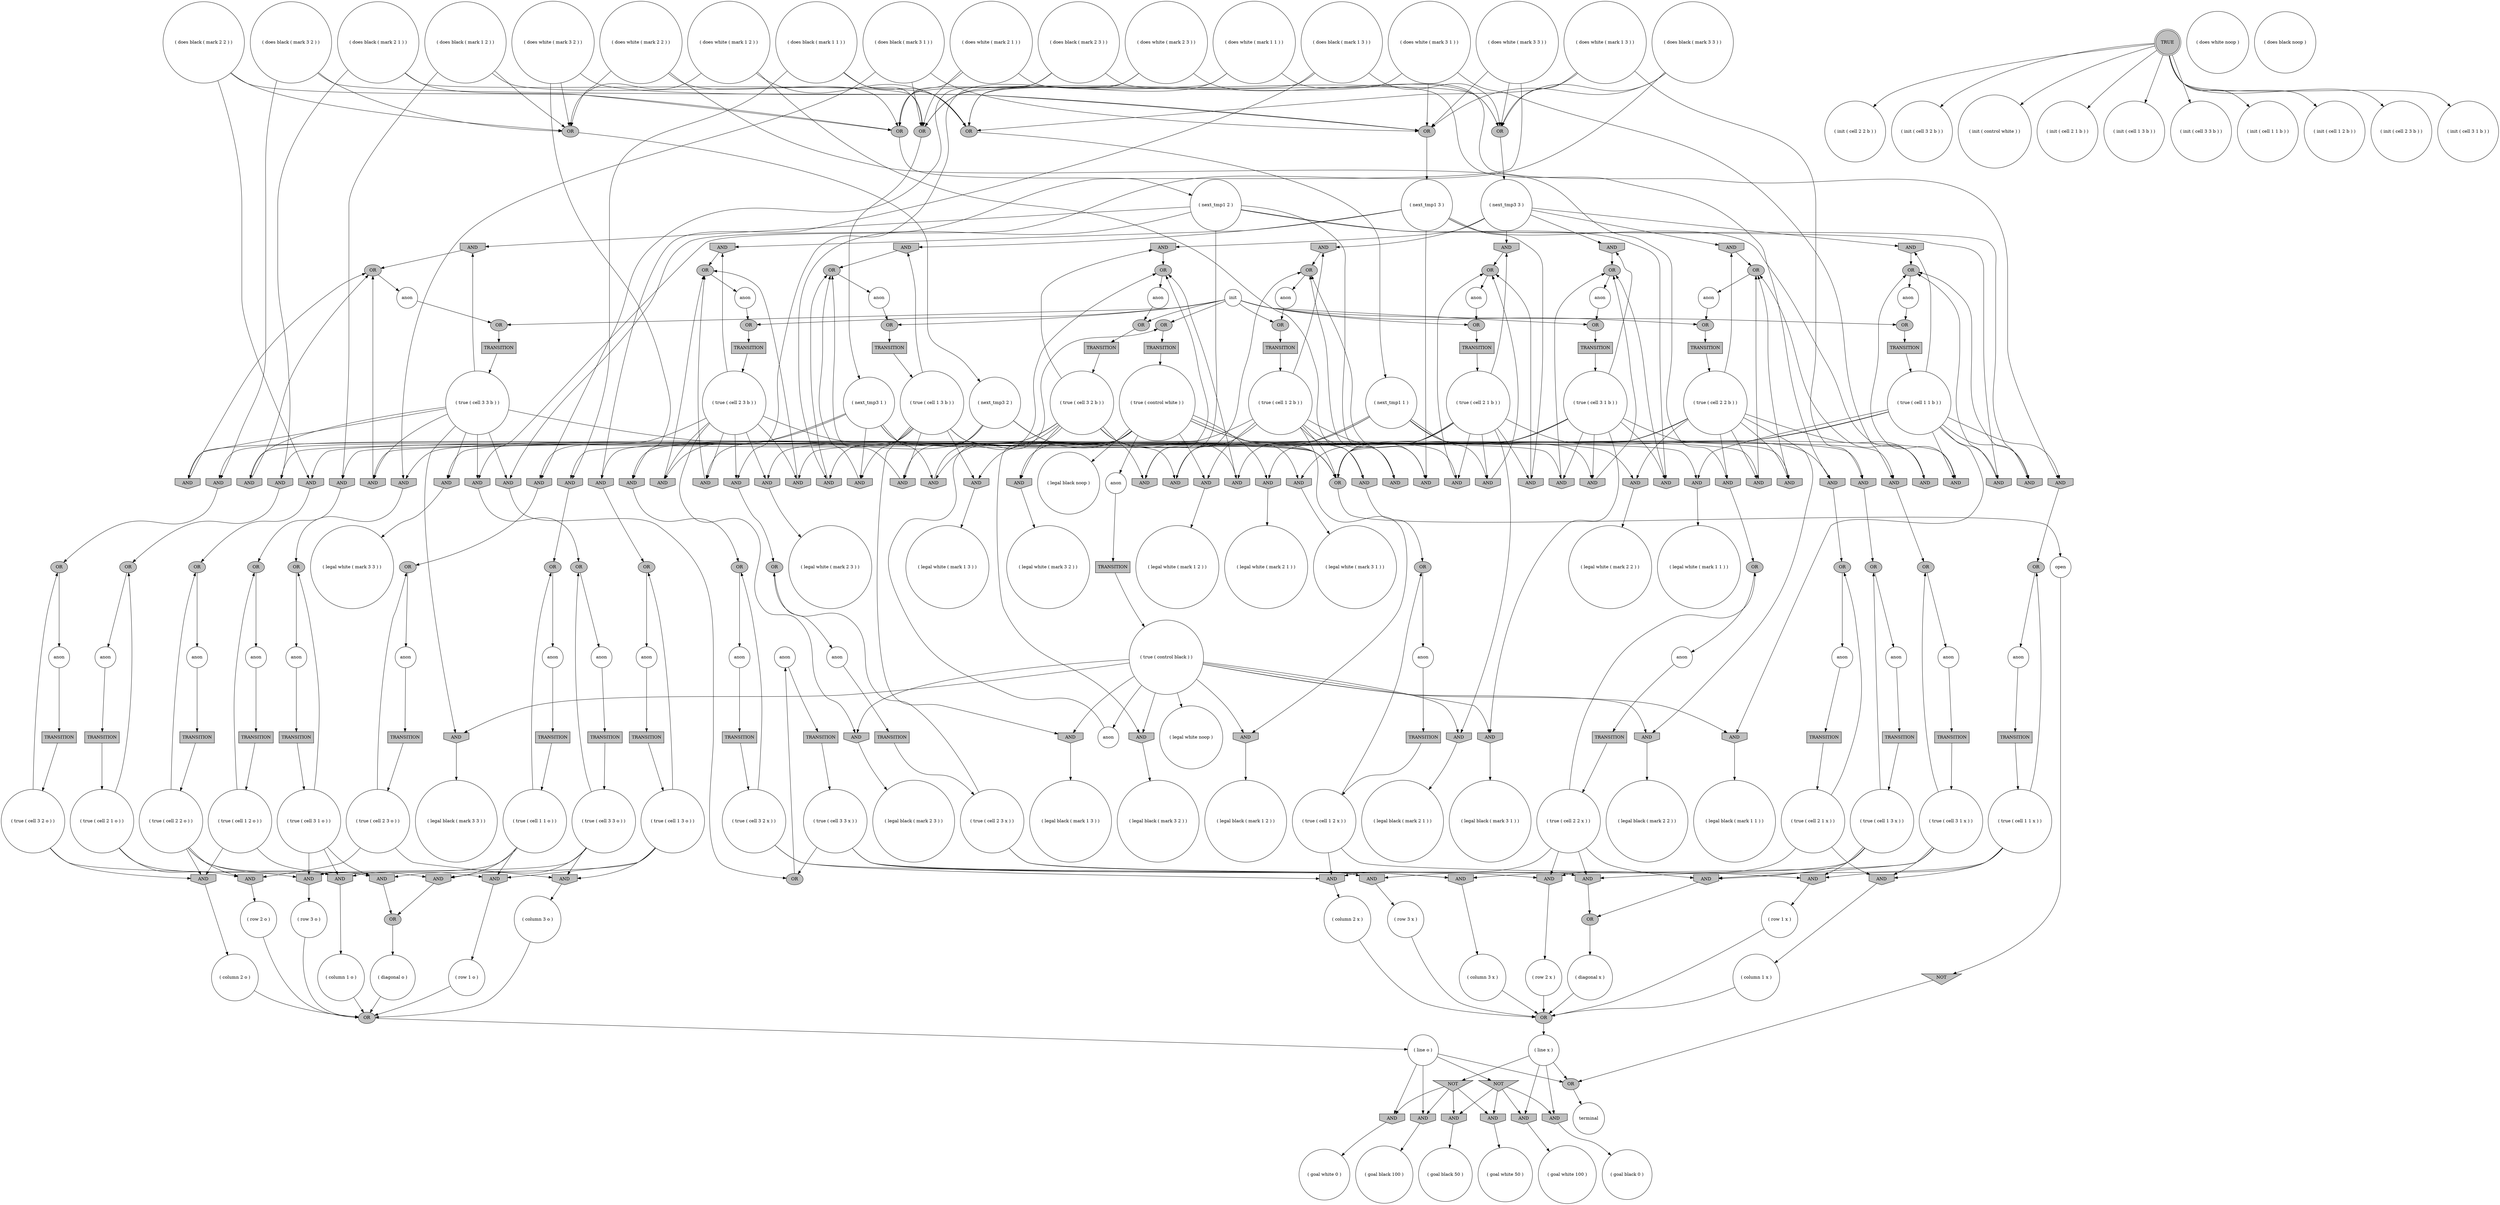 digraph propNet
{
	"@43b51db7"[shape=circle, style= filled, fillcolor=white, label="anon"]; "@43b51db7"->"@5e4f85e5"; 
	"@79833b81"[shape=invhouse, style= filled, fillcolor=grey, label="AND"]; "@79833b81"->"@27a2ce5e"; 
	"@1ef3c8f0"[shape=invhouse, style= filled, fillcolor=grey, label="AND"]; "@1ef3c8f0"->"@25d42c11"; 
	"@6bf5cff6"[shape=invhouse, style= filled, fillcolor=grey, label="AND"]; "@6bf5cff6"->"@40f4ce6e"; 
	"@61324336"[shape=circle, style= filled, fillcolor=white, label="( true ( cell 1 3 o ) )"]; "@61324336"->"@3a4b80db"; "@61324336"->"@79833b81"; "@61324336"->"@747f5d95"; "@61324336"->"@40f4ce6e"; 
	"@16721e76"[shape=circle, style= filled, fillcolor=white, label="( does white ( mark 1 3 ) )"]; "@16721e76"->"@489ac06c"; "@16721e76"->"@72008b69"; "@16721e76"->"@7575de38"; 
	"@6c377032"[shape=circle, style= filled, fillcolor=white, label="( next_tmp1 1 )"]; "@6c377032"->"@b28abdb"; "@6c377032"->"@36741751"; "@6c377032"->"@1730d1b7"; "@6c377032"->"@473b1cb1"; "@6c377032"->"@7ebbaf21"; "@6c377032"->"@ab9276"; 
	"@bb2f3b5"[shape=invhouse, style= filled, fillcolor=grey, label="AND"]; "@bb2f3b5"->"@42d8e7a2"; 
	"@7813b41b"[shape=box, style= filled, fillcolor=grey, label="TRANSITION"]; "@7813b41b"->"@6c661a5a"; 
	"@5087908b"[shape=circle, style= filled, fillcolor=white, label="terminal"]; 
	"@483a1028"[shape=invhouse, style= filled, fillcolor=grey, label="AND"]; "@483a1028"->"@687caf18"; 
	"@3b8d7ab"[shape=circle, style= filled, fillcolor=white, label="( line o )"]; "@3b8d7ab"->"@1cdc13cc"; "@3b8d7ab"->"@35bd5151"; "@3b8d7ab"->"@29aae3e4"; "@3b8d7ab"->"@4e04b49b"; 
	"@2bb56a8"[shape=box, style= filled, fillcolor=grey, label="TRANSITION"]; "@2bb56a8"->"@61f4f0cf"; 
	"@160f7017"[shape=invhouse, style= filled, fillcolor=grey, label="AND"]; "@160f7017"->"@a2e2d8c"; 
	"@5d6c9374"[shape=invhouse, style= filled, fillcolor=grey, label="AND"]; "@5d6c9374"->"@274b1d09"; 
	"@306e2276"[shape=ellipse, style= filled, fillcolor=grey, label="OR"]; "@306e2276"->"@2c44c3e5"; 
	"@74c2cad8"[shape=circle, style= filled, fillcolor=white, label="( legal black ( mark 1 1 ) )"]; 
	"@3b16f508"[shape=box, style= filled, fillcolor=grey, label="TRANSITION"]; "@3b16f508"->"@5c8d0df"; 
	"@3622ec3d"[shape=circle, style= filled, fillcolor=white, label="( true ( cell 2 3 b ) )"]; "@3622ec3d"->"@26e68eb6"; "@3622ec3d"->"@394ba8bb"; "@3622ec3d"->"@415fe86e"; "@3622ec3d"->"@56591ce8"; "@3622ec3d"->"@5e5c15f4"; "@3622ec3d"->"@e0cfa8"; "@3622ec3d"->"@473b1cb1"; "@3622ec3d"->"@6f365ef"; "@3622ec3d"->"@3eb1078c"; 
	"@73d9e1c6"[shape=invhouse, style= filled, fillcolor=grey, label="AND"]; "@73d9e1c6"->"@122f479e"; 
	"@5b5adf45"[shape=ellipse, style= filled, fillcolor=grey, label="OR"]; "@5b5adf45"->"@35800856"; 
	"@15683f4a"[shape=ellipse, style= filled, fillcolor=grey, label="OR"]; "@15683f4a"->"@644dbd28"; 
	"@4de527c0"[shape=ellipse, style= filled, fillcolor=grey, label="OR"]; "@4de527c0"->"@69b47dd4"; 
	"@278a75ad"[shape=circle, style= filled, fillcolor=white, label="( true ( cell 3 3 x ) )"]; "@278a75ad"->"@76c27981"; "@278a75ad"->"@1439c5d1"; "@278a75ad"->"@40ab9c47"; "@278a75ad"->"@291a3266"; 
	"@1f08cf21"[shape=circle, style= filled, fillcolor=white, label="( legal white ( mark 2 3 ) )"]; 
	"@46332e1f"[shape=ellipse, style= filled, fillcolor=grey, label="OR"]; "@46332e1f"->"@1152700b"; 
	"@3e79a049"[shape=circle, style= filled, fillcolor=white, label="( legal white ( mark 3 2 ) )"]; 
	"@5efffacb"[shape=circle, style= filled, fillcolor=white, label="( init ( cell 2 2 b ) )"]; 
	"@2e59746f"[shape=ellipse, style= filled, fillcolor=grey, label="OR"]; "@2e59746f"->"@3b195df1"; 
	"@5df829cf"[shape=circle, style= filled, fillcolor=white, label="anon"]; "@5df829cf"->"@498483f3"; 
	"@2499eeae"[shape=circle, style= filled, fillcolor=white, label="( true ( cell 1 3 b ) )"]; "@2499eeae"->"@122fbf3"; "@2499eeae"->"@6bf5cff6"; "@2499eeae"->"@2c570591"; "@2499eeae"->"@489ac06c"; "@2499eeae"->"@5b3bcebc"; "@2499eeae"->"@3eb1078c"; "@2499eeae"->"@67add6a0"; "@2499eeae"->"@5e94016a"; "@2499eeae"->"@73d9e1c6"; 
	"@49f061c8"[shape=circle, style= filled, fillcolor=white, label="( diagonal o )"]; "@49f061c8"->"@1f32eff4"; 
	"@73ba1580"[shape=box, style= filled, fillcolor=grey, label="TRANSITION"]; "@73ba1580"->"@156175a0"; 
	"@6c661a5a"[shape=circle, style= filled, fillcolor=white, label="( true ( control white ) )"]; "@6c661a5a"->"@48b17441"; "@6c661a5a"->"@483a1028"; "@6c661a5a"->"@3553e290"; "@6c661a5a"->"@2c570591"; "@6c661a5a"->"@2fea8a7c"; "@6c661a5a"->"@25c366f4"; "@6c661a5a"->"@5e5c15f4"; "@6c661a5a"->"@6616967d"; "@6c661a5a"->"@1c4322de"; "@6c661a5a"->"@3343bcde"; "@6c661a5a"->"@2eaaab87"; 
	"@505e1a63"[shape=invhouse, style= filled, fillcolor=grey, label="AND"]; "@505e1a63"->"@94f99d9"; 
	"@43d5f9e8"[shape=ellipse, style= filled, fillcolor=grey, label="OR"]; "@43d5f9e8"->"@2bb56a8"; 
	"@724cc072"[shape=invhouse, style= filled, fillcolor=grey, label="AND"]; "@724cc072"->"@77e7b519"; 
	"@3cd48295"[shape=box, style= filled, fillcolor=grey, label="TRANSITION"]; "@3cd48295"->"@721f08a0"; 
	"@274b1d09"[shape=circle, style= filled, fillcolor=white, label="( legal black ( mark 1 2 ) )"]; 
	"@63a1cbe5"[shape=circle, style= filled, fillcolor=white, label="( true ( cell 3 1 b ) )"]; "@63a1cbe5"->"@3553e290"; "@63a1cbe5"->"@1ef3c8f0"; "@63a1cbe5"->"@3af7fe23"; "@63a1cbe5"->"@21e35356"; "@63a1cbe5"->"@36741751"; "@63a1cbe5"->"@7877982e"; "@63a1cbe5"->"@15876cdc"; "@63a1cbe5"->"@8987df3"; "@63a1cbe5"->"@3eb1078c"; 
	"@15b0dff4"[shape=circle, style= filled, fillcolor=white, label="( true ( cell 3 2 x ) )"]; "@15b0dff4"->"@65b59bc6"; "@15b0dff4"->"@38e7262e"; "@15b0dff4"->"@291a3266"; 
	"@5084c6cc"[shape=invhouse, style= filled, fillcolor=grey, label="AND"]; "@5084c6cc"->"@4f9c40f8"; 
	"@29aae3e4"[shape=invhouse, style= filled, fillcolor=grey, label="AND"]; "@29aae3e4"->"@1e430df0"; 
	"@26e68eb6"[shape=invhouse, style= filled, fillcolor=grey, label="AND"]; "@26e68eb6"->"@3fa3f0ca"; 
	"@46e7b4b6"[shape=circle, style= filled, fillcolor=white, label="( init ( cell 3 2 b ) )"]; 
	"@34095c5a"[shape=circle, style= filled, fillcolor=white, label="( true ( cell 1 2 o ) )"]; "@34095c5a"->"@76582499"; "@34095c5a"->"@79833b81"; "@34095c5a"->"@5f7dbfc5"; 
	"@54d56a80"[shape=ellipse, style= filled, fillcolor=grey, label="OR"]; "@54d56a80"->"@5df829cf"; 
	"@63e303bb"[shape=ellipse, style= filled, fillcolor=grey, label="OR"]; "@63e303bb"->"@7e7039d5"; 
	"@7877982e"[shape=invhouse, style= filled, fillcolor=grey, label="AND"]; "@7877982e"->"@17ce3faf"; 
	"@546fc033"[shape=invhouse, style= filled, fillcolor=grey, label="AND"]; "@546fc033"->"@5f7dbfc5"; 
	"@6b3fd362"[shape=invhouse, style= filled, fillcolor=grey, label="AND"]; "@6b3fd362"->"@48faf671"; 
	"@7a2dbc2"[shape=circle, style= filled, fillcolor=white, label="anon"]; "@7a2dbc2"->"@73e2733b"; 
	"@69b47dd4"[shape=circle, style= filled, fillcolor=white, label="anon"]; "@69b47dd4"->"@44e2b180"; 
	"@1bbe35df"[shape=invhouse, style= filled, fillcolor=grey, label="AND"]; "@1bbe35df"->"@7bc975b4"; 
	"@17ce3faf"[shape=ellipse, style= filled, fillcolor=grey, label="OR"]; "@17ce3faf"->"@329fa1fe"; 
	"@7a584e3b"[shape=invhouse, style= filled, fillcolor=grey, label="AND"]; "@7a584e3b"->"@74c2cad8"; 
	"@353dad59"[shape=box, style= filled, fillcolor=grey, label="TRANSITION"]; "@353dad59"->"@27d57a50"; 
	"@9757d1d"[shape=circle, style= filled, fillcolor=white, label="( true ( cell 3 2 o ) )"]; "@9757d1d"->"@76582499"; "@9757d1d"->"@13d678d3"; "@9757d1d"->"@3220eeef"; 
	"@6616967d"[shape=circle, style= filled, fillcolor=white, label="anon"]; "@6616967d"->"@3cd48295"; 
	"@64795015"[shape=circle, style= filled, fillcolor=white, label="( legal white ( mark 2 2 ) )"]; 
	"@68e3c88d"[shape=circle, style= filled, fillcolor=white, label="( true ( cell 1 1 x ) )"]; "@68e3c88d"->"@1c7ccffa"; "@68e3c88d"->"@6fd96f1f"; "@68e3c88d"->"@5084c6cc"; "@68e3c88d"->"@1439c5d1"; 
	"@65b59bc6"[shape=ellipse, style= filled, fillcolor=grey, label="OR"]; "@65b59bc6"->"@464b78ba"; 
	"@498483f3"[shape=box, style= filled, fillcolor=grey, label="TRANSITION"]; "@498483f3"->"@6858f4dd"; 
	"@144cb034"[shape=box, style= filled, fillcolor=grey, label="TRANSITION"]; "@144cb034"->"@4cffa24d"; 
	"@49f91583"[shape=invhouse, style= filled, fillcolor=grey, label="AND"]; "@49f91583"->"@487d0362"; 
	"@3f086973"[shape=circle, style= filled, fillcolor=white, label="( does white ( mark 2 1 ) )"]; "@3f086973"->"@5259d53f"; "@3f086973"->"@297b3ca1"; "@3f086973"->"@34cbf557"; 
	"@73fd8381"[shape=circle, style= filled, fillcolor=white, label="anon"]; "@73fd8381"->"@422fc2f5"; 
	"@7bc975b4"[shape=circle, style= filled, fillcolor=white, label="( row 2 o )"]; "@7bc975b4"->"@1f32eff4"; 
	"@6858f4dd"[shape=circle, style= filled, fillcolor=white, label="( true ( cell 3 1 o ) )"]; "@6858f4dd"->"@3a4b80db"; "@6858f4dd"->"@54d56a80"; "@6858f4dd"->"@fbac970"; "@6858f4dd"->"@3220eeef"; 
	"@1c0f5a88"[shape=circle, style= filled, fillcolor=white, label="( does white ( mark 1 2 ) )"]; "@1c0f5a88"->"@759c376f"; "@1c0f5a88"->"@4731ab96"; "@1c0f5a88"->"@7575de38"; 
	"@1730d1b7"[shape=invhouse, style= filled, fillcolor=grey, label="AND"]; "@1730d1b7"->"@487d0362"; 
	"@5cc84240"[shape=invhouse, style= filled, fillcolor=grey, label="AND"]; "@5cc84240"->"@33eda86e"; 
	"@48faf671"[shape=ellipse, style= filled, fillcolor=grey, label="OR"]; "@48faf671"->"@57849564"; 
	"@2e962819"[shape=circle, style= filled, fillcolor=white, label="( does black ( mark 2 2 ) )"]; "@2e962819"->"@759c376f"; "@2e962819"->"@b6ee20a"; "@2e962819"->"@34cbf557"; 
	"@6b0d5f82"[shape=circle, style= filled, fillcolor=white, label="( init ( control white ) )"]; 
	"@3a4b80db"[shape=invhouse, style= filled, fillcolor=grey, label="AND"]; "@3a4b80db"->"@4d8db775"; 
	"@2ce42877"[shape=circle, style= filled, fillcolor=white, label="( does black ( mark 3 2 ) )"]; "@2ce42877"->"@759c376f"; "@2ce42877"->"@5359968e"; "@2ce42877"->"@46332e1f"; 
	"@736fabf9"[shape=circle, style= filled, fillcolor=white, label="( does white ( mark 2 2 ) )"]; "@736fabf9"->"@759c376f"; "@736fabf9"->"@34cbf557"; "@736fabf9"->"@4831db7e"; 
	"@2c4d5cdb"[shape=circle, style= filled, fillcolor=white, label="( does black ( mark 1 1 ) )"]; "@2c4d5cdb"->"@297b3ca1"; "@2c4d5cdb"->"@7575de38"; "@2c4d5cdb"->"@735d2bc2"; 
	"@94f99d9"[shape=ellipse, style= filled, fillcolor=grey, label="OR"]; "@94f99d9"->"@435f0ff9"; 
	"@4323bfb4"[shape=ellipse, style= filled, fillcolor=grey, label="OR"]; "@4323bfb4"->"@7813b41b"; 
	"@676fedf7"[shape=circle, style= filled, fillcolor=white, label="( init ( cell 2 1 b ) )"]; 
	"@3fe6997f"[shape=circle, style= filled, fillcolor=white, label="( does black ( mark 1 2 ) )"]; "@3fe6997f"->"@759c376f"; "@3fe6997f"->"@546fc033"; "@3fe6997f"->"@7575de38"; 
	"@6edfe245"[shape=circle, style= filled, fillcolor=white, label="( does white ( mark 3 2 ) )"]; "@6edfe245"->"@64a803f9"; "@6edfe245"->"@759c376f"; "@6edfe245"->"@46332e1f"; 
	"@40f4ce6e"[shape=ellipse, style= filled, fillcolor=grey, label="OR"]; "@40f4ce6e"->"@7bef214e"; 
	"@5f2a57b7"[shape=circle, style= filled, fillcolor=white, label="( column 3 o )"]; "@5f2a57b7"->"@1f32eff4"; 
	"@1c4322de"[shape=invhouse, style= filled, fillcolor=grey, label="AND"]; "@1c4322de"->"@fe4a6e9"; 
	"@4e04b49b"[shape=invtriangle, style= filled, fillcolor=grey, label="NOT"]; "@4e04b49b"->"@1f63d791"; "@4e04b49b"->"@5cc84240"; "@4e04b49b"->"@4e605baa"; "@4e04b49b"->"@404bd68"; 
	"@735d2bc2"[shape=invhouse, style= filled, fillcolor=grey, label="AND"]; "@735d2bc2"->"@306e2276"; 
	"@7bef214e"[shape=circle, style= filled, fillcolor=white, label="anon"]; "@7bef214e"->"@4abcc40b"; 
	"@435f0ff9"[shape=circle, style= filled, fillcolor=white, label="anon"]; "@435f0ff9"->"@2e59746f"; 
	"@4731ab96"[shape=invhouse, style= filled, fillcolor=grey, label="AND"]; "@4731ab96"->"@2ddb1773"; 
	"@2ddb1773"[shape=ellipse, style= filled, fillcolor=grey, label="OR"]; "@2ddb1773"->"@16b67850"; 
	"@6debb340"[shape=box, style= filled, fillcolor=grey, label="TRANSITION"]; "@6debb340"->"@f2fd4ef"; 
	"@3d90976"[shape=invhouse, style= filled, fillcolor=grey, label="AND"]; "@3d90976"->"@61e99639"; 
	"@5322db92"[shape=ellipse, style= filled, fillcolor=grey, label="OR"]; "@5322db92"->"@4f90c06e"; 
	"@56591ce8"[shape=invhouse, style= filled, fillcolor=grey, label="AND"]; "@56591ce8"->"@5322db92"; 
	"@744af2f8"[shape=circle, style= filled, fillcolor=white, label="anon"]; "@744af2f8"->"@1dac3844"; 
	"@4cffa24d"[shape=circle, style= filled, fillcolor=white, label="( true ( cell 2 1 x ) )"]; "@4cffa24d"->"@5084c6cc"; "@4cffa24d"->"@63e303bb"; "@4cffa24d"->"@724cc072"; 
	"@358fa53c"[shape=circle, style= filled, fillcolor=white, label="( legal black ( mark 2 2 ) )"]; 
	"@2b26a792"[shape=circle, style= filled, fillcolor=white, label="( diagonal x )"]; "@2b26a792"->"@576678ce"; 
	"@21e35356"[shape=invhouse, style= filled, fillcolor=grey, label="AND"]; "@21e35356"->"@7cca2d16"; 
	"@5492b424"[shape=circle, style= filled, fillcolor=white, label="( column 2 x )"]; "@5492b424"->"@576678ce"; 
	"@4abcc40b"[shape=box, style= filled, fillcolor=grey, label="TRANSITION"]; "@4abcc40b"->"@61324336"; 
	"@5f7dbfc5"[shape=ellipse, style= filled, fillcolor=grey, label="OR"]; "@5f7dbfc5"->"@744af2f8"; 
	"@368faa36"[shape=circle, style= filled, fillcolor=white, label="( goal white 0 )"]; 
	"@4dc2065"[shape=invtriangle, style= filled, fillcolor=grey, label="NOT"]; "@4dc2065"->"@35bd5151"; 
	"@7adaae60"[shape=invhouse, style= filled, fillcolor=grey, label="AND"]; "@7adaae60"->"@6a5e43c7"; 
	"@2c1da4a1"[shape=ellipse, style= filled, fillcolor=grey, label="OR"]; "@2c1da4a1"->"@660d6f2f"; 
	"@796557db"[shape=circle, style= filled, fillcolor=white, label="( legal white ( mark 2 1 ) )"]; 
	"@721f08a0"[shape=circle, style= filled, fillcolor=white, label="( true ( control black ) )"]; "@721f08a0"->"@26e68eb6"; "@721f08a0"->"@7a584e3b"; "@721f08a0"->"@5ca6db52"; "@721f08a0"->"@21e35356"; "@721f08a0"->"@5d6c9374"; "@721f08a0"->"@24838b8a"; "@721f08a0"->"@7adaae60"; "@721f08a0"->"@6eb7cbbb"; "@721f08a0"->"@67add6a0"; "@721f08a0"->"@69209bfe"; "@721f08a0"->"@3d90976"; 
	"@28ec231"[shape=circle, style= filled, fillcolor=white, label="anon"]; "@28ec231"->"@3732a6f8"; 
	"@156175a0"[shape=circle, style= filled, fillcolor=white, label="( true ( cell 2 3 o ) )"]; "@156175a0"->"@1bbe35df"; "@156175a0"->"@747f5d95"; "@156175a0"->"@697f63b4"; 
	"@76582499"[shape=invhouse, style= filled, fillcolor=grey, label="AND"]; "@76582499"->"@310b2a8f"; 
	"@1f32eff4"[shape=ellipse, style= filled, fillcolor=grey, label="OR"]; "@1f32eff4"->"@3b8d7ab"; 
	"@6fd96f1f"[shape=ellipse, style= filled, fillcolor=grey, label="OR"]; "@6fd96f1f"->"@28ec231"; 
	"@38e7262e"[shape=invhouse, style= filled, fillcolor=grey, label="AND"]; "@38e7262e"->"@5492b424"; 
	"@fbac970"[shape=invhouse, style= filled, fillcolor=grey, label="AND"]; "@fbac970"->"@1f22ce99"; 
	"@697f63b4"[shape=ellipse, style= filled, fillcolor=grey, label="OR"]; "@697f63b4"->"@20254d45"; 
	"@23ce3102"[shape=ellipse, style= filled, fillcolor=grey, label="OR"]; "@23ce3102"->"@1779aa69"; 
	"@4a0254cf"[shape=circle, style= filled, fillcolor=white, label="( does white ( mark 3 3 ) )"]; "@4a0254cf"->"@44f65310"; "@4a0254cf"->"@72008b69"; "@4a0254cf"->"@46332e1f"; 
	"@3220eeef"[shape=invhouse, style= filled, fillcolor=grey, label="AND"]; "@3220eeef"->"@7c58dbda"; 
	"@601c42cc"[shape=circle, style= filled, fillcolor=white, label="( goal black 0 )"]; 
	"@122fbf3"[shape=invhouse, style= filled, fillcolor=grey, label="AND"]; "@122fbf3"->"@122f479e"; 
	"@62dbcc08"[shape=circle, style= filled, fillcolor=white, label="anon"]; "@62dbcc08"->"@7a8f286e"; 
	"@3af7fe23"[shape=invhouse, style= filled, fillcolor=grey, label="AND"]; "@3af7fe23"->"@54d56a80"; 
	"@73e2733b"[shape=ellipse, style= filled, fillcolor=grey, label="OR"]; "@73e2733b"->"@9af680a"; 
	"@422fc2f5"[shape=ellipse, style= filled, fillcolor=grey, label="OR"]; "@422fc2f5"->"@3b16f508"; 
	"@51221ff9"[shape=circle, style= filled, fillcolor=white, label="( true ( cell 2 2 b ) )"]; "@51221ff9"->"@b6ee20a"; "@51221ff9"->"@2fea8a7c"; "@51221ff9"->"@1730d1b7"; "@51221ff9"->"@49f91583"; "@51221ff9"->"@3ab30fc9"; "@51221ff9"->"@3eb1078c"; "@51221ff9"->"@69209bfe"; "@51221ff9"->"@4831db7e"; "@51221ff9"->"@4a73288c"; 
	"@ab9276"[shape=invhouse, style= filled, fillcolor=grey, label="AND"]; "@ab9276"->"@48faf671"; 
	"@69209bfe"[shape=invhouse, style= filled, fillcolor=grey, label="AND"]; "@69209bfe"->"@358fa53c"; 
	"@2a41c69e"[shape=circle, style= filled, fillcolor=white, label="anon"]; "@2a41c69e"->"@2d65524a"; 
	"@47ca0d2a"[shape=circle, style= filled, fillcolor=white, label="( legal black ( mark 1 3 ) )"]; 
	"@57849564"[shape=circle, style= filled, fillcolor=white, label="anon"]; "@57849564"->"@43d5f9e8"; 
	"@24bd185c"[shape=invhouse, style= filled, fillcolor=grey, label="AND"]; "@24bd185c"->"@15683f4a"; 
	"@599d477c"[shape=ellipse, style= filled, fillcolor=grey, label="OR"]; "@599d477c"->"@2a41c69e"; 
	"@7a8f286e"[shape=box, style= filled, fillcolor=grey, label="TRANSITION"]; "@7a8f286e"->"@9757d1d"; 
	"@2bcf032c"[shape=invhouse, style= filled, fillcolor=grey, label="AND"]; "@2bcf032c"->"@42d8e7a2"; 
	"@13d32137"[shape=circle, style= filled, fillcolor=white, label="open"]; "@13d32137"->"@4dc2065"; 
	"@16b67850"[shape=circle, style= filled, fillcolor=white, label="anon"]; "@16b67850"->"@3b00aa25"; 
	"@3ab98c51"[shape=circle, style= filled, fillcolor=white, label="( legal white ( mark 3 1 ) )"]; 
	"@3b195df1"[shape=box, style= filled, fillcolor=grey, label="TRANSITION"]; "@3b195df1"->"@22d2e5a4"; 
	"@6e1f78f4"[shape=circle, style= filled, fillcolor=white, label="( true ( cell 2 3 x ) )"]; "@6e1f78f4"->"@78fed54f"; "@6e1f78f4"->"@40ab9c47"; "@6e1f78f4"->"@724cc072"; 
	"@35bd5151"[shape=ellipse, style= filled, fillcolor=grey, label="OR"]; "@35bd5151"->"@5087908b"; 
	"@40ab9c47"[shape=invhouse, style= filled, fillcolor=grey, label="AND"]; "@40ab9c47"->"@4bb74e0e"; 
	"@48b17441"[shape=circle, style= filled, fillcolor=white, label="( legal black noop )"]; 
	"@464b78ba"[shape=circle, style= filled, fillcolor=white, label="anon"]; "@464b78ba"->"@209c3561"; 
	"@1f63d791"[shape=invhouse, style= filled, fillcolor=grey, label="AND"]; "@1f63d791"->"@601c42cc"; 
	"@b28abdb"[shape=invhouse, style= filled, fillcolor=grey, label="AND"]; "@b28abdb"->"@94f99d9"; 
	"@759c376f"[shape=ellipse, style= filled, fillcolor=grey, label="OR"]; "@759c376f"->"@26e31b1"; 
	"@489ac06c"[shape=invhouse, style= filled, fillcolor=grey, label="AND"]; "@489ac06c"->"@5b5adf45"; 
	"@2ea8725f"[shape=circle, style= filled, fillcolor=white, label="anon"]; "@2ea8725f"->"@10bbbd93"; 
	"@1d6ca794"[shape=circle, style= filled, fillcolor=white, label="( next_tmp1 2 )"]; "@1d6ca794"->"@24bd185c"; "@1d6ca794"->"@122fbf3"; "@1d6ca794"->"@2aaf2d7c"; "@1d6ca794"->"@2bcf032c"; "@1d6ca794"->"@641741f1"; "@1d6ca794"->"@15876cdc"; 
	"@6cf13809"[shape=circle, style= filled, fillcolor=white, label="( legal black ( mark 2 1 ) )"]; 
	"@4d8db775"[shape=ellipse, style= filled, fillcolor=grey, label="OR"]; "@4d8db775"->"@49f061c8"; 
	"@1fa4135e"[shape=box, style= filled, fillcolor=grey, label="TRANSITION"]; "@1fa4135e"->"@3e66ff00"; 
	"@77e7b519"[shape=circle, style= filled, fillcolor=white, label="( row 2 x )"]; "@77e7b519"->"@576678ce"; 
	"@4a73288c"[shape=invhouse, style= filled, fillcolor=grey, label="AND"]; "@4a73288c"->"@487d0362"; 
	"@13d678d3"[shape=ellipse, style= filled, fillcolor=grey, label="OR"]; "@13d678d3"->"@62dbcc08"; 
	"@2da33dd"[shape=ellipse, style= filled, fillcolor=grey, label="OR"]; "@2da33dd"->"@b88041b"; 
	"@2b6d546a"[shape=circle, style= filled, fillcolor=white, label="init"]; "@2b6d546a"->"@2e59746f"; "@2b6d546a"->"@4323bfb4"; "@2b6d546a"->"@2da33dd"; "@2b6d546a"->"@10bbbd93"; "@2b6d546a"->"@73e2733b"; "@2b6d546a"->"@422fc2f5"; "@2b6d546a"->"@2c1da4a1"; "@2b6d546a"->"@23ce3102"; "@2b6d546a"->"@43d5f9e8"; "@2b6d546a"->"@7dcee4d0"; 
	"@24838b8a"[shape=circle, style= filled, fillcolor=white, label="( legal white noop )"]; 
	"@6eb7cbbb"[shape=circle, style= filled, fillcolor=white, label="anon"]; "@6eb7cbbb"->"@4323bfb4"; 
	"@fe4a6e9"[shape=circle, style= filled, fillcolor=white, label="( legal white ( mark 1 1 ) )"]; 
	"@67add6a0"[shape=invhouse, style= filled, fillcolor=grey, label="AND"]; "@67add6a0"->"@47ca0d2a"; 
	"@4f9fcc8f"[shape=circle, style= filled, fillcolor=white, label="( true ( cell 2 1 o ) )"]; "@4f9fcc8f"->"@1bbe35df"; "@4f9fcc8f"->"@fbac970"; "@4f9fcc8f"->"@6119b6a5"; 
	"@38484f58"[shape=circle, style= filled, fillcolor=white, label="( does white ( mark 3 1 ) )"]; "@38484f58"->"@1ef3c8f0"; "@38484f58"->"@297b3ca1"; "@38484f58"->"@46332e1f"; 
	"@1cdc13cc"[shape=invhouse, style= filled, fillcolor=grey, label="AND"]; "@1cdc13cc"->"@368faa36"; 
	"@1779aa69"[shape=box, style= filled, fillcolor=grey, label="TRANSITION"]; "@1779aa69"->"@4b5e54b3"; 
	"@26fc8ded"[shape=circle, style= filled, fillcolor=white, label="( true ( cell 2 2 x ) )"]; "@26fc8ded"->"@4de527c0"; "@26fc8ded"->"@1439c5d1"; "@26fc8ded"->"@160f7017"; "@26fc8ded"->"@38e7262e"; "@26fc8ded"->"@724cc072"; 
	"@5727ea34"[shape=invhouse, style= filled, fillcolor=grey, label="AND"]; "@5727ea34"->"@7938b686"; 
	"@6b67fe72"[shape=circle, style= filled, fillcolor=white, label="( line x )"]; "@6b67fe72"->"@1f63d791"; "@6b67fe72"->"@5cc84240"; "@6b67fe72"->"@6fcf6c66"; "@6b67fe72"->"@35bd5151"; 
	"@5c8d0df"[shape=circle, style= filled, fillcolor=white, label="( true ( cell 1 1 b ) )"]; "@5c8d0df"->"@7a584e3b"; "@5c8d0df"->"@5727ea34"; "@5c8d0df"->"@641741f1"; "@5c8d0df"->"@420c7756"; "@5c8d0df"->"@15a5149e"; "@5c8d0df"->"@3eb1078c"; "@5c8d0df"->"@1c4322de"; "@5c8d0df"->"@735d2bc2"; "@5c8d0df"->"@3c6e8941"; 
	"@6f365ef"[shape=invhouse, style= filled, fillcolor=grey, label="AND"]; "@6f365ef"->"@5322db92"; 
	"@56bf15a1"[shape=circle, style= filled, fillcolor=white, label="( next_tmp3 3 )"]; "@56bf15a1"->"@72f585a5"; "@56bf15a1"->"@6a414d95"; "@56bf15a1"->"@5e60a354"; "@56bf15a1"->"@7877982e"; "@56bf15a1"->"@3c6e8941"; "@56bf15a1"->"@4a73288c"; 
	"@7dcee4d0"[shape=ellipse, style= filled, fillcolor=grey, label="OR"]; "@7dcee4d0"->"@294ad822"; 
	"@487d0362"[shape=ellipse, style= filled, fillcolor=grey, label="OR"]; "@487d0362"->"@7a2dbc2"; 
	"@660d6f2f"[shape=box, style= filled, fillcolor=grey, label="TRANSITION"]; "@660d6f2f"->"@109977ba"; 
	"@109977ba"[shape=circle, style= filled, fillcolor=white, label="( true ( cell 1 2 b ) )"]; "@109977ba"->"@69ffbc7f"; "@109977ba"->"@24bd185c"; "@109977ba"->"@6a414d95"; "@109977ba"->"@4731ab96"; "@109977ba"->"@5d6c9374"; "@109977ba"->"@147f23c5"; "@109977ba"->"@546fc033"; "@109977ba"->"@3eb1078c"; "@109977ba"->"@3343bcde"; 
	"@92d6e09"[shape=circle, style= filled, fillcolor=white, label="( true ( cell 1 2 x ) )"]; "@92d6e09"->"@1c7ccffa"; "@92d6e09"->"@2ddb1773"; "@92d6e09"->"@38e7262e"; 
	"@9397b7"[shape=circle, style= filled, fillcolor=white, label="anon"]; "@9397b7"->"@5423bb8e"; 
	"@36741751"[shape=invhouse, style= filled, fillcolor=grey, label="AND"]; "@36741751"->"@17ce3faf"; 
	"@3b00aa25"[shape=box, style= filled, fillcolor=grey, label="TRANSITION"]; "@3b00aa25"->"@92d6e09"; 
	"@10bbbd93"[shape=ellipse, style= filled, fillcolor=grey, label="OR"]; "@10bbbd93"->"@75bd10e1"; 
	"@55309c1d"[shape=circle, style= filled, fillcolor=white, label="( row 1 x )"]; "@55309c1d"->"@576678ce"; 
	"@2eaaab87"[shape=invhouse, style= filled, fillcolor=grey, label="AND"]; "@2eaaab87"->"@796557db"; 
	"@3c6e8941"[shape=invhouse, style= filled, fillcolor=grey, label="AND"]; "@3c6e8941"->"@7938b686"; 
	"@2d65524a"[shape=box, style= filled, fillcolor=grey, label="TRANSITION"]; "@2d65524a"->"@529c29d7"; 
	"@15203211"[shape=circle, style= filled, fillcolor=white, label="( does black ( mark 1 3 ) )"]; "@15203211"->"@6bf5cff6"; "@15203211"->"@72008b69"; "@15203211"->"@7575de38"; 
	"@415fe86e"[shape=invhouse, style= filled, fillcolor=grey, label="AND"]; "@415fe86e"->"@5322db92"; 
	"@12b14582"[shape=ellipse, style= filled, fillcolor=grey, label="OR"]; "@12b14582"->"@6d706890"; 
	"@5e60a354"[shape=invhouse, style= filled, fillcolor=grey, label="AND"]; "@5e60a354"->"@94f99d9"; 
	"@261e752b"[shape=circle, style= filled, fillcolor=white, label="( does white ( mark 1 1 ) )"]; "@261e752b"->"@297b3ca1"; "@261e752b"->"@420c7756"; "@261e752b"->"@7575de38"; 
	"@25c366f4"[shape=invhouse, style= filled, fillcolor=grey, label="AND"]; "@25c366f4"->"@3e79a049"; 
	"@61f4f0cf"[shape=circle, style= filled, fillcolor=white, label="( true ( cell 3 2 b ) )"]; "@61f4f0cf"->"@72f585a5"; "@61f4f0cf"->"@64a803f9"; "@61f4f0cf"->"@2aaf2d7c"; "@61f4f0cf"->"@25c366f4"; "@61f4f0cf"->"@5359968e"; "@61f4f0cf"->"@7adaae60"; "@61f4f0cf"->"@3eb1078c"; "@61f4f0cf"->"@ab9276"; "@61f4f0cf"->"@6b3fd362"; 
	"@15a5149e"[shape=invhouse, style= filled, fillcolor=grey, label="AND"]; "@15a5149e"->"@7938b686"; 
	"@3eb1078c"[shape=ellipse, style= filled, fillcolor=grey, label="OR"]; "@3eb1078c"->"@13d32137"; 
	"@6bc81a88"[shape=circle, style= filled, fillcolor=white, label="anon"]; "@6bc81a88"->"@70759fc1"; 
	"@76c27981"[shape=ellipse, style= filled, fillcolor=grey, label="OR"]; "@76c27981"->"@43b51db7"; 
	"@e0cfa8"[shape=invhouse, style= filled, fillcolor=grey, label="AND"]; "@e0cfa8"->"@697f63b4"; 
	"@529c29d7"[shape=circle, style= filled, fillcolor=white, label="( true ( cell 3 3 o ) )"]; "@529c29d7"->"@599d477c"; "@529c29d7"->"@7c968df0"; "@529c29d7"->"@747f5d95"; "@529c29d7"->"@3220eeef"; 
	"@7575de38"[shape=ellipse, style= filled, fillcolor=grey, label="OR"]; "@7575de38"->"@6c377032"; 
	"@4831db7e"[shape=invhouse, style= filled, fillcolor=grey, label="AND"]; "@4831db7e"->"@4de527c0"; 
	"@72f585a5"[shape=invhouse, style= filled, fillcolor=grey, label="AND"]; "@72f585a5"->"@48faf671"; 
	"@64a803f9"[shape=invhouse, style= filled, fillcolor=grey, label="AND"]; "@64a803f9"->"@65b59bc6"; 
	"@1152700b"[shape=circle, style= filled, fillcolor=white, label="( next_tmp1 3 )"]; "@1152700b"->"@69ffbc7f"; "@1152700b"->"@415fe86e"; "@1152700b"->"@5df88e5c"; "@1152700b"->"@5b3bcebc"; "@1152700b"->"@49f91583"; "@1152700b"->"@15a5149e"; 
	"@420c7756"[shape=invhouse, style= filled, fillcolor=grey, label="AND"]; "@420c7756"->"@6fd96f1f"; 
	"@15876cdc"[shape=invhouse, style= filled, fillcolor=grey, label="AND"]; "@15876cdc"->"@17ce3faf"; 
	"@75bd10e1"[shape=box, style= filled, fillcolor=grey, label="TRANSITION"]; "@75bd10e1"->"@2499eeae"; 
	"@67d7ba89"[shape=box, style= filled, fillcolor=grey, label="TRANSITION"]; "@67d7ba89"->"@4c2069f8"; 
	"@20254d45"[shape=circle, style= filled, fillcolor=white, label="anon"]; "@20254d45"->"@73ba1580"; 
	"@329fa1fe"[shape=circle, style= filled, fillcolor=white, label="anon"]; "@329fa1fe"->"@2da33dd"; 
	"@44e2b180"[shape=box, style= filled, fillcolor=grey, label="TRANSITION"]; "@44e2b180"->"@26fc8ded"; 
	"@679314f0"[shape=circle, style= filled, fillcolor=white, label="( does black ( mark 2 3 ) )"]; "@679314f0"->"@e0cfa8"; "@679314f0"->"@72008b69"; "@679314f0"->"@34cbf557"; 
	"@4f9c40f8"[shape=circle, style= filled, fillcolor=white, label="( column 1 x )"]; "@4f9c40f8"->"@576678ce"; 
	"@687caf18"[shape=circle, style= filled, fillcolor=white, label="( legal white ( mark 3 3 ) )"]; 
	"@b6ee20a"[shape=invhouse, style= filled, fillcolor=grey, label="AND"]; "@b6ee20a"->"@12b14582"; 
	"@644dbd28"[shape=circle, style= filled, fillcolor=white, label="anon"]; "@644dbd28"->"@2c1da4a1"; 
	"@3e66ff00"[shape=circle, style= filled, fillcolor=white, label="( true ( cell 1 1 o ) )"]; "@3e66ff00"->"@79833b81"; "@3e66ff00"->"@7c968df0"; "@3e66ff00"->"@306e2276"; "@3e66ff00"->"@fbac970"; 
	"@7c968df0"[shape=invhouse, style= filled, fillcolor=grey, label="AND"]; "@7c968df0"->"@4d8db775"; 
	"@5259d53f"[shape=invhouse, style= filled, fillcolor=grey, label="AND"]; "@5259d53f"->"@63e303bb"; 
	"@428305e5"[shape=circle, style= filled, fillcolor=white, label="( init ( cell 1 3 b ) )"]; 
	"@3992def5"[shape=invhouse, style= filled, fillcolor=grey, label="AND"]; "@3992def5"->"@599d477c"; 
	"@294ad822"[shape=box, style= filled, fillcolor=grey, label="TRANSITION"]; "@294ad822"->"@3622ec3d"; 
	"@1a593330"[shape=circle, style= filled, fillcolor=white, label="( does white noop )"]; 
	"@3fa3f0ca"[shape=circle, style= filled, fillcolor=white, label="( legal black ( mark 2 3 ) )"]; 
	"@72008b69"[shape=ellipse, style= filled, fillcolor=grey, label="OR"]; "@72008b69"->"@56bf15a1"; 
	"@8987df3"[shape=invhouse, style= filled, fillcolor=grey, label="AND"]; "@8987df3"->"@17ce3faf"; 
	"@404bd68"[shape=invhouse, style= filled, fillcolor=grey, label="AND"]; "@404bd68"->"@53ba648"; 
	"@44e1b992"[shape=circle, style= filled, fillcolor=white, label="( row 3 x )"]; "@44e1b992"->"@576678ce"; 
	"@53ba648"[shape=circle, style= filled, fillcolor=white, label="( goal white 50 )"]; 
	"@22d2e5a4"[shape=circle, style= filled, fillcolor=white, label="( true ( cell 2 1 b ) )"]; "@22d2e5a4"->"@b28abdb"; "@22d2e5a4"->"@5ca6db52"; "@22d2e5a4"->"@5df88e5c"; "@22d2e5a4"->"@5e60a354"; "@22d2e5a4"->"@5259d53f"; "@22d2e5a4"->"@5892d90e"; "@22d2e5a4"->"@3eb1078c"; "@22d2e5a4"->"@2eaaab87"; "@22d2e5a4"->"@505e1a63"; 
	"@42d8e7a2"[shape=ellipse, style= filled, fillcolor=grey, label="OR"]; "@42d8e7a2"->"@296b12eb"; 
	"@3ab30fc9"[shape=invhouse, style= filled, fillcolor=grey, label="AND"]; "@3ab30fc9"->"@487d0362"; 
	"@291a3266"[shape=invhouse, style= filled, fillcolor=grey, label="AND"]; "@291a3266"->"@44e1b992"; 
	"@296b12eb"[shape=circle, style= filled, fillcolor=white, label="anon"]; "@296b12eb"->"@23ce3102"; 
	"@69ffbc7f"[shape=invhouse, style= filled, fillcolor=grey, label="AND"]; "@69ffbc7f"->"@15683f4a"; 
	"@7c58dbda"[shape=circle, style= filled, fillcolor=white, label="( row 3 o )"]; "@7c58dbda"->"@1f32eff4"; 
	"@33eda86e"[shape=circle, style= filled, fillcolor=white, label="( goal white 100 )"]; 
	"@310b2a8f"[shape=circle, style= filled, fillcolor=white, label="( column 2 o )"]; "@310b2a8f"->"@1f32eff4"; 
	"@1c071383"[shape=circle, style= filled, fillcolor=white, label="( next_tmp3 1 )"]; "@1c071383"->"@5d56a8c7"; "@1c071383"->"@147f23c5"; "@1c071383"->"@3ab30fc9"; "@1c071383"->"@6f365ef"; "@1c071383"->"@6b3fd362"; "@1c071383"->"@73d9e1c6"; 
	"@27d57a50"[shape=circle, style= filled, fillcolor=white, label="( true ( cell 2 2 o ) )"]; "@27d57a50"->"@3a4b80db"; "@27d57a50"->"@76582499"; "@27d57a50"->"@1bbe35df"; "@27d57a50"->"@12b14582"; "@27d57a50"->"@7c968df0"; 
	"@1c7ccffa"[shape=invhouse, style= filled, fillcolor=grey, label="AND"]; "@1c7ccffa"->"@55309c1d"; 
	"@7eb6c130"[shape=circle, style= filled, fillcolor=white, label="( init ( cell 3 3 b ) )"]; 
	"@27338cb4"[shape=circle, style= filled, fillcolor=white, label="anon"]; "@27338cb4"->"@6debb340"; 
	"@5b3bcebc"[shape=invhouse, style= filled, fillcolor=grey, label="AND"]; "@5b3bcebc"->"@122f479e"; 
	"@473b1cb1"[shape=invhouse, style= filled, fillcolor=grey, label="AND"]; "@473b1cb1"->"@5322db92"; 
	"@5d56a8c7"[shape=invhouse, style= filled, fillcolor=grey, label="AND"]; "@5d56a8c7"->"@42d8e7a2"; 
	"@b88041b"[shape=box, style= filled, fillcolor=grey, label="TRANSITION"]; "@b88041b"->"@63a1cbe5"; 
	"@67cbf45e"[shape=circle, style= filled, fillcolor=white, label="( init ( cell 1 1 b ) )"]; 
	"@2fea8a7c"[shape=invhouse, style= filled, fillcolor=grey, label="AND"]; "@2fea8a7c"->"@64795015"; 
	"@6a5e43c7"[shape=circle, style= filled, fillcolor=white, label="( legal black ( mark 3 2 ) )"]; 
	"@7ebbaf21"[shape=invhouse, style= filled, fillcolor=grey, label="AND"]; "@7ebbaf21"->"@42d8e7a2"; 
	"@34cbf557"[shape=ellipse, style= filled, fillcolor=grey, label="OR"]; "@34cbf557"->"@1d6ca794"; 
	"@5892d90e"[shape=invhouse, style= filled, fillcolor=grey, label="AND"]; "@5892d90e"->"@6119b6a5"; 
	"@3343bcde"[shape=invhouse, style= filled, fillcolor=grey, label="AND"]; "@3343bcde"->"@73e1092"; 
	"@586b19f5"[shape=circle, style= filled, fillcolor=white, label="( init ( cell 1 2 b ) )"]; 
	"@360643a6"[shape=circle, style= filled, fillcolor=white, label="( does black ( mark 3 3 ) )"]; "@360643a6"->"@3992def5"; "@360643a6"->"@72008b69"; "@360643a6"->"@46332e1f"; 
	"@2c44c3e5"[shape=circle, style= filled, fillcolor=white, label="anon"]; "@2c44c3e5"->"@1fa4135e"; 
	"@a2e2d8c"[shape=ellipse, style= filled, fillcolor=grey, label="OR"]; "@a2e2d8c"->"@2b26a792"; 
	"@5df88e5c"[shape=invhouse, style= filled, fillcolor=grey, label="AND"]; "@5df88e5c"->"@94f99d9"; 
	"@7e7039d5"[shape=circle, style= filled, fillcolor=white, label="anon"]; "@7e7039d5"->"@144cb034"; 
	"@9af680a"[shape=box, style= filled, fillcolor=grey, label="TRANSITION"]; "@9af680a"->"@51221ff9"; 
	"@576678ce"[shape=ellipse, style= filled, fillcolor=grey, label="OR"]; "@576678ce"->"@6b67fe72"; 
	"@5e5c15f4"[shape=invhouse, style= filled, fillcolor=grey, label="AND"]; "@5e5c15f4"->"@1f08cf21"; 
	"@6fcf6c66"[shape=invtriangle, style= filled, fillcolor=grey, label="NOT"]; "@6fcf6c66"->"@1cdc13cc"; "@6fcf6c66"->"@4e605baa"; "@6fcf6c66"->"@404bd68"; "@6fcf6c66"->"@29aae3e4"; 
	"@5e4f85e5"[shape=box, style= filled, fillcolor=grey, label="TRANSITION"]; "@5e4f85e5"->"@278a75ad"; 
	"@79d82874"[shape=circle, style= filled, fillcolor=white, label="( legal white ( mark 1 3 ) )"]; 
	"@73e1092"[shape=circle, style= filled, fillcolor=white, label="( legal white ( mark 1 2 ) )"]; 
	"@5423bb8e"[shape=box, style= filled, fillcolor=grey, label="TRANSITION"]; "@5423bb8e"->"@6e1f78f4"; 
	"@78fed54f"[shape=ellipse, style= filled, fillcolor=grey, label="OR"]; "@78fed54f"->"@9397b7"; 
	"@122f479e"[shape=ellipse, style= filled, fillcolor=grey, label="OR"]; "@122f479e"->"@2ea8725f"; 
	"@1e430df0"[shape=circle, style= filled, fillcolor=white, label="( goal black 100 )"]; 
	"@70759fc1"[shape=box, style= filled, fillcolor=grey, label="TRANSITION"]; "@70759fc1"->"@4f9fcc8f"; 
	"@6c4d372"[shape=circle, style= filled, fillcolor=white, label="( does black ( mark 3 1 ) )"]; "@6c4d372"->"@3af7fe23"; "@6c4d372"->"@297b3ca1"; "@6c4d372"->"@46332e1f"; 
	"@3d1f44a9"[shape=circle, style= filled, fillcolor=white, label="( goal black 50 )"]; 
	"@4bb74e0e"[shape=circle, style= filled, fillcolor=white, label="( column 3 x )"]; "@4bb74e0e"->"@576678ce"; 
	"@147f23c5"[shape=invhouse, style= filled, fillcolor=grey, label="AND"]; "@147f23c5"->"@15683f4a"; 
	"@1f22ce99"[shape=circle, style= filled, fillcolor=white, label="( column 1 o )"]; "@1f22ce99"->"@1f32eff4"; 
	"@6119b6a5"[shape=ellipse, style= filled, fillcolor=grey, label="OR"]; "@6119b6a5"->"@6bc81a88"; 
	"@59ef8052"[shape=circle, style= filled, fillcolor=white, label="( init ( cell 2 3 b ) )"]; 
	"@7938b686"[shape=ellipse, style= filled, fillcolor=grey, label="OR"]; "@7938b686"->"@73fd8381"; 
	"@f2fd4ef"[shape=circle, style= filled, fillcolor=white, label="( true ( cell 3 1 x ) )"]; "@f2fd4ef"->"@25d42c11"; "@f2fd4ef"->"@5084c6cc"; "@f2fd4ef"->"@160f7017"; "@f2fd4ef"->"@291a3266"; 
	"@3553e290"[shape=invhouse, style= filled, fillcolor=grey, label="AND"]; "@3553e290"->"@3ab98c51"; 
	"@25d42c11"[shape=ellipse, style= filled, fillcolor=grey, label="OR"]; "@25d42c11"->"@27338cb4"; 
	"@2c570591"[shape=invhouse, style= filled, fillcolor=grey, label="AND"]; "@2c570591"->"@79d82874"; 
	"@3732a6f8"[shape=box, style= filled, fillcolor=grey, label="TRANSITION"]; "@3732a6f8"->"@68e3c88d"; 
	"@4e605baa"[shape=invhouse, style= filled, fillcolor=grey, label="AND"]; "@4e605baa"->"@3d1f44a9"; 
	"@61e99639"[shape=circle, style= filled, fillcolor=white, label="( legal black ( mark 3 3 ) )"]; 
	"@2aaf2d7c"[shape=invhouse, style= filled, fillcolor=grey, label="AND"]; "@2aaf2d7c"->"@48faf671"; 
	"@6a414d95"[shape=invhouse, style= filled, fillcolor=grey, label="AND"]; "@6a414d95"->"@15683f4a"; 
	"@35800856"[shape=circle, style= filled, fillcolor=white, label="anon"]; "@35800856"->"@67d7ba89"; 
	"@5359968e"[shape=invhouse, style= filled, fillcolor=grey, label="AND"]; "@5359968e"->"@13d678d3"; 
	"@4c2069f8"[shape=circle, style= filled, fillcolor=white, label="( true ( cell 1 3 x ) )"]; "@4c2069f8"->"@1c7ccffa"; "@4c2069f8"->"@160f7017"; "@4c2069f8"->"@40ab9c47"; "@4c2069f8"->"@5b5adf45"; 
	"@297b3ca1"[shape=ellipse, style= filled, fillcolor=grey, label="OR"]; "@297b3ca1"->"@1c071383"; 
	"@1df36a2f"[shape=circle, style= filled, fillcolor=white, label="( does black ( mark 2 1 ) )"]; "@1df36a2f"->"@297b3ca1"; "@1df36a2f"->"@34cbf557"; "@1df36a2f"->"@5892d90e"; 
	"@7cca2d16"[shape=circle, style= filled, fillcolor=white, label="( legal black ( mark 3 1 ) )"]; 
	"@2453738d"[shape=doublecircle, style= filled, fillcolor=grey, label="TRUE"]; "@2453738d"->"@46e7b4b6"; "@2453738d"->"@5efffacb"; "@2453738d"->"@67cbf45e"; "@2453738d"->"@661f4ff9"; "@2453738d"->"@428305e5"; "@2453738d"->"@7eb6c130"; "@2453738d"->"@676fedf7"; "@2453738d"->"@59ef8052"; "@2453738d"->"@586b19f5"; "@2453738d"->"@6b0d5f82"; 
	"@7fc6c618"[shape=circle, style= filled, fillcolor=white, label="( does black noop )"]; 
	"@26e31b1"[shape=circle, style= filled, fillcolor=white, label="( next_tmp3 2 )"]; "@26e31b1"->"@56591ce8"; "@26e31b1"->"@5727ea34"; "@26e31b1"->"@bb2f3b5"; "@26e31b1"->"@8987df3"; "@26e31b1"->"@505e1a63"; "@26e31b1"->"@5e94016a"; 
	"@6d706890"[shape=circle, style= filled, fillcolor=white, label="anon"]; "@6d706890"->"@353dad59"; 
	"@641741f1"[shape=invhouse, style= filled, fillcolor=grey, label="AND"]; "@641741f1"->"@7938b686"; 
	"@44f65310"[shape=invhouse, style= filled, fillcolor=grey, label="AND"]; "@44f65310"->"@76c27981"; 
	"@661f4ff9"[shape=circle, style= filled, fillcolor=white, label="( init ( cell 3 1 b ) )"]; 
	"@1439c5d1"[shape=invhouse, style= filled, fillcolor=grey, label="AND"]; "@1439c5d1"->"@a2e2d8c"; 
	"@1dac3844"[shape=box, style= filled, fillcolor=grey, label="TRANSITION"]; "@1dac3844"->"@34095c5a"; 
	"@747f5d95"[shape=invhouse, style= filled, fillcolor=grey, label="AND"]; "@747f5d95"->"@5f2a57b7"; 
	"@4b5e54b3"[shape=circle, style= filled, fillcolor=white, label="( true ( cell 3 3 b ) )"]; "@4b5e54b3"->"@5d56a8c7"; "@4b5e54b3"->"@483a1028"; "@4b5e54b3"->"@2bcf032c"; "@4b5e54b3"->"@44f65310"; "@4b5e54b3"->"@3992def5"; "@4b5e54b3"->"@bb2f3b5"; "@4b5e54b3"->"@7ebbaf21"; "@4b5e54b3"->"@3eb1078c"; "@4b5e54b3"->"@3d90976"; 
	"@394ba8bb"[shape=invhouse, style= filled, fillcolor=grey, label="AND"]; "@394ba8bb"->"@78fed54f"; 
	"@5ca6db52"[shape=invhouse, style= filled, fillcolor=grey, label="AND"]; "@5ca6db52"->"@6cf13809"; 
	"@436bb5"[shape=circle, style= filled, fillcolor=white, label="( does white ( mark 2 3 ) )"]; "@436bb5"->"@394ba8bb"; "@436bb5"->"@72008b69"; "@436bb5"->"@34cbf557"; 
	"@27a2ce5e"[shape=circle, style= filled, fillcolor=white, label="( row 1 o )"]; "@27a2ce5e"->"@1f32eff4"; 
	"@209c3561"[shape=box, style= filled, fillcolor=grey, label="TRANSITION"]; "@209c3561"->"@15b0dff4"; 
	"@4f90c06e"[shape=circle, style= filled, fillcolor=white, label="anon"]; "@4f90c06e"->"@7dcee4d0"; 
	"@5e94016a"[shape=invhouse, style= filled, fillcolor=grey, label="AND"]; "@5e94016a"->"@122f479e"; 
}